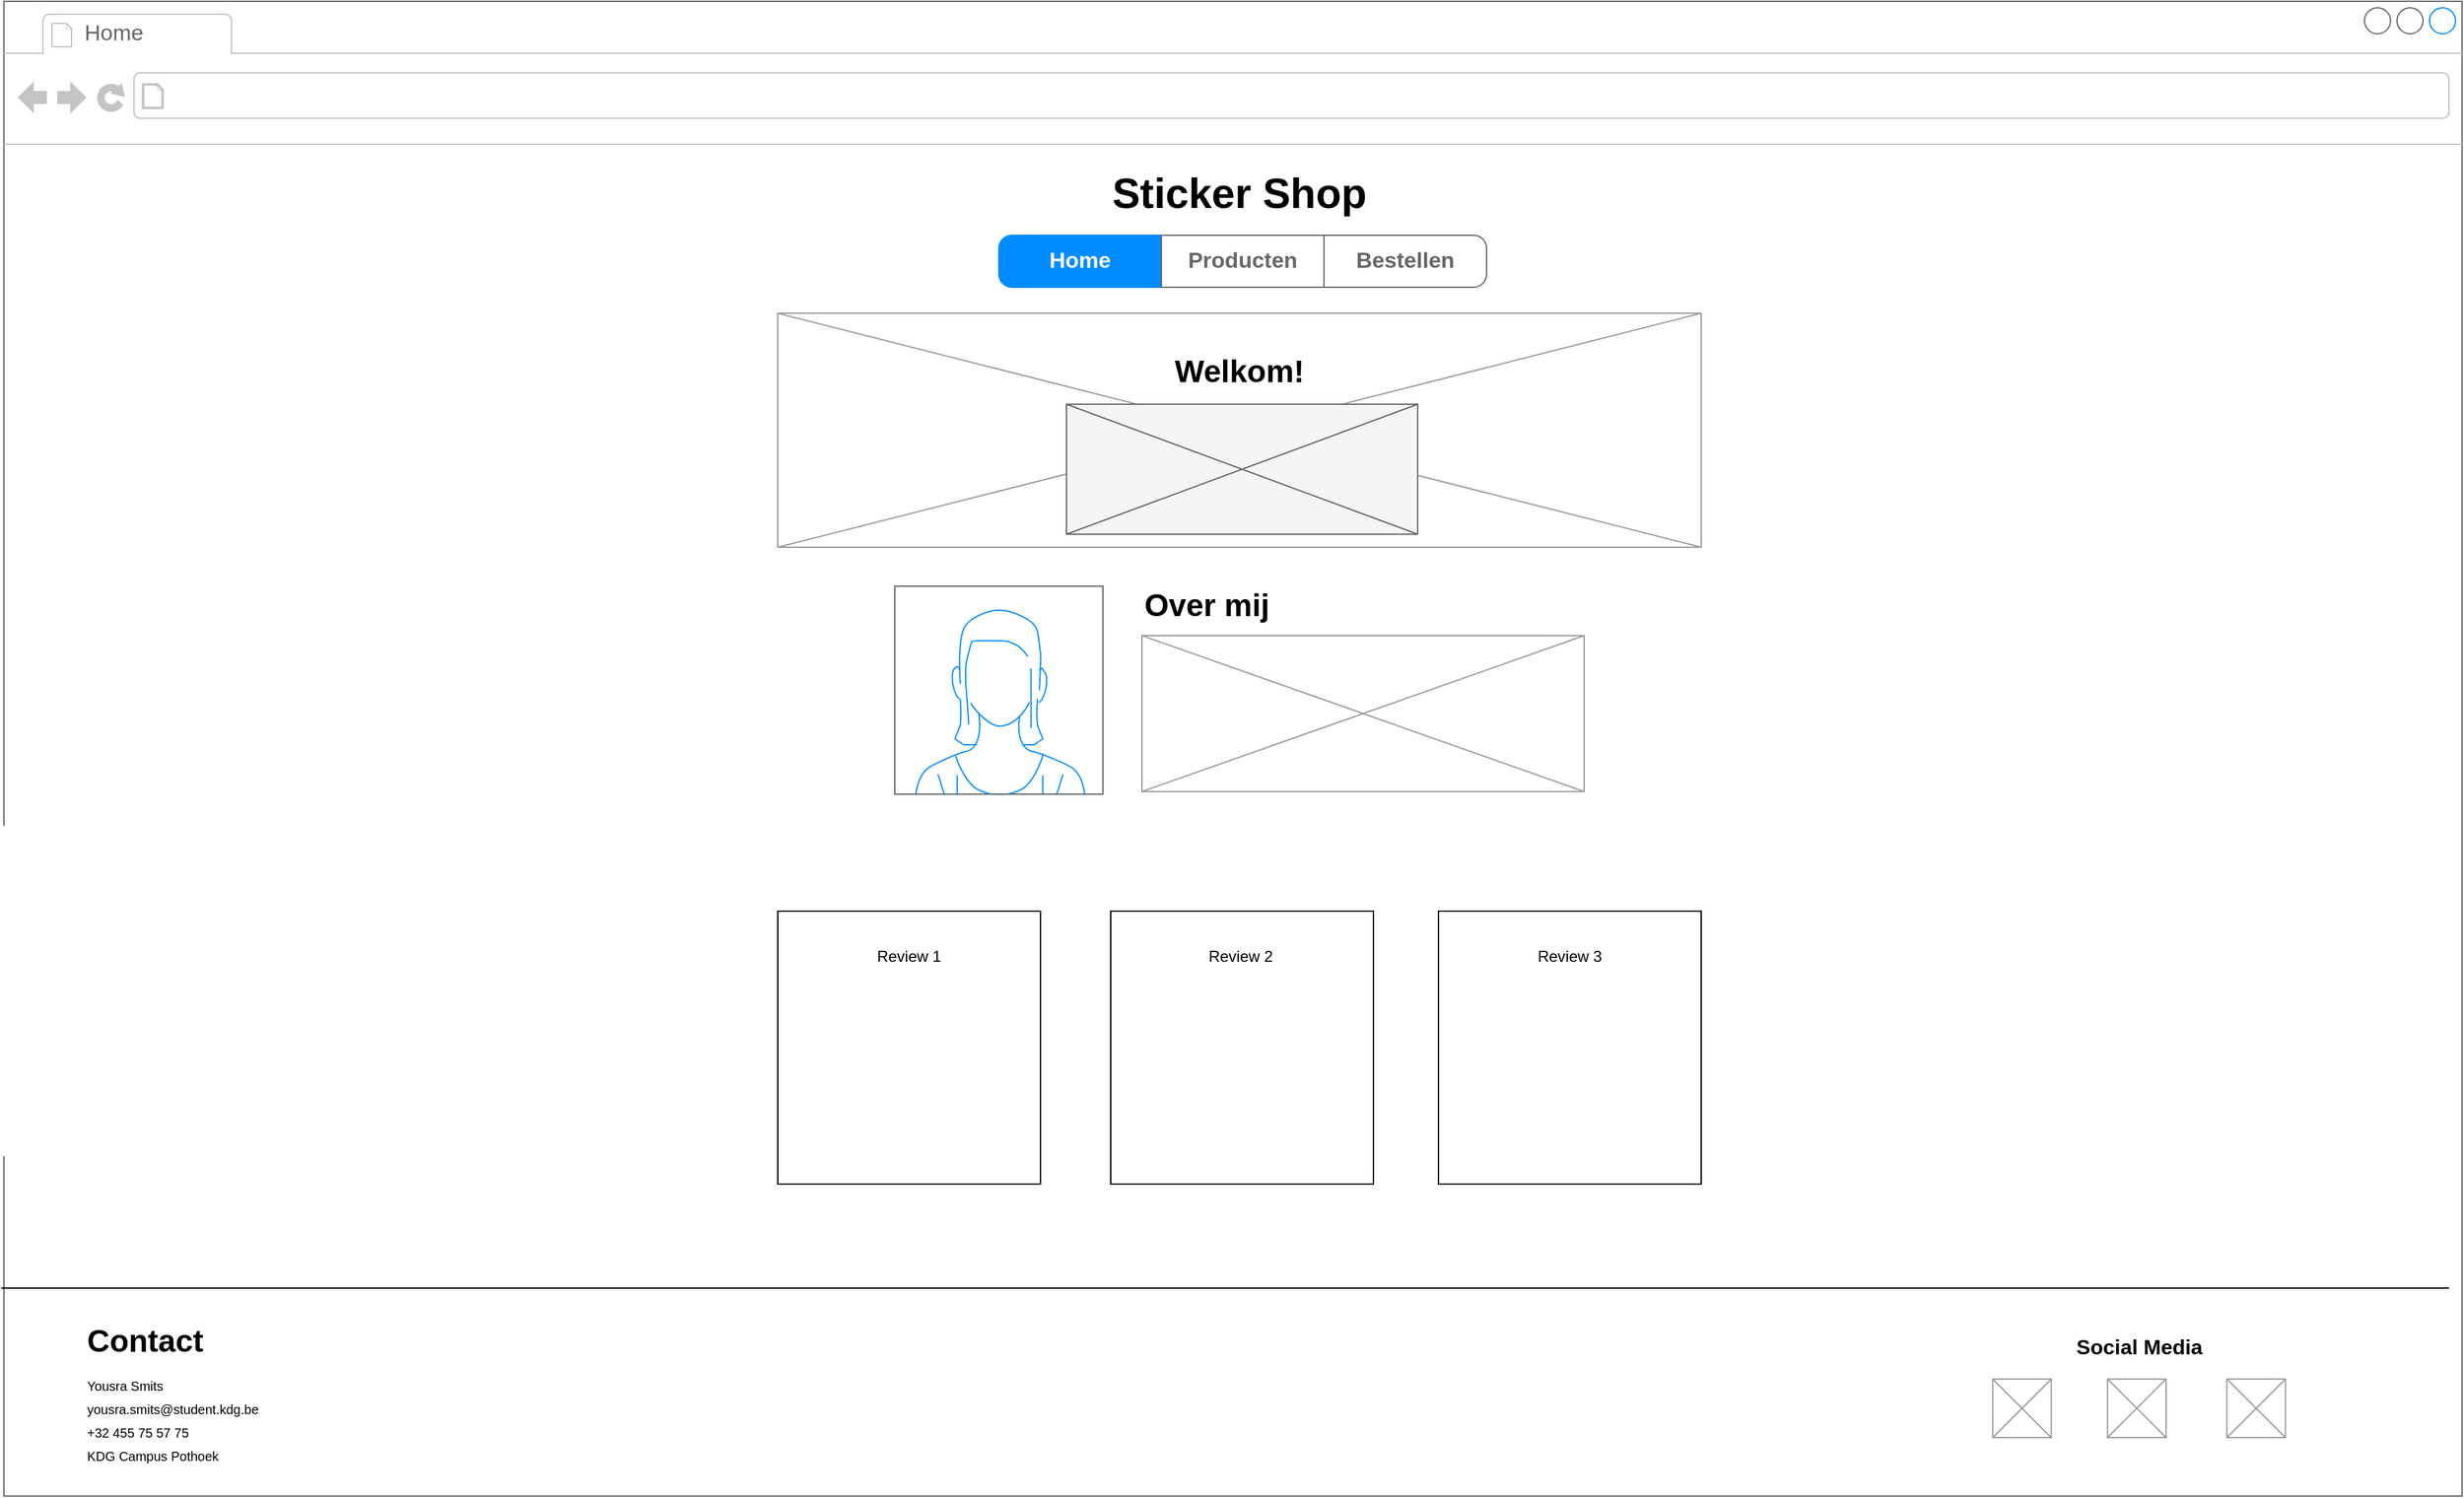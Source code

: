 <mxfile version="24.7.17" pages="3">
  <diagram id="t4QPdlPWIQY1SzIxL7xl" name="Home">
    <mxGraphModel dx="2298" dy="1435" grid="1" gridSize="10" guides="1" tooltips="1" connect="1" arrows="1" fold="1" page="1" pageScale="1" pageWidth="1920" pageHeight="1200" math="0" shadow="0">
      <root>
        <mxCell id="0" />
        <mxCell id="1" parent="0" />
        <mxCell id="IE1gAbEaAd5i0Q4YkOi5-1" value="" style="strokeWidth=1;shadow=0;dashed=0;align=left;html=1;shape=mxgraph.mockup.containers.browserWindow;rSize=0;strokeColor=#666666;strokeColor2=#008cff;strokeColor3=#c4c4c4;mainText=,;recursiveResize=0;verticalAlign=top;horizontal=0;" vertex="1" parent="1">
          <mxGeometry x="10" y="10" width="1890" height="1150" as="geometry" />
        </mxCell>
        <mxCell id="IE1gAbEaAd5i0Q4YkOi5-2" value="Home" style="strokeWidth=1;shadow=0;dashed=0;align=center;html=1;shape=mxgraph.mockup.containers.anchor;fontSize=17;fontColor=#666666;align=left;whiteSpace=wrap;" vertex="1" parent="IE1gAbEaAd5i0Q4YkOi5-1">
          <mxGeometry x="60" y="12" width="110" height="26" as="geometry" />
        </mxCell>
        <mxCell id="IE1gAbEaAd5i0Q4YkOi5-3" value="&lt;div&gt;&lt;br&gt;&lt;/div&gt;" style="strokeWidth=1;shadow=0;dashed=0;align=center;html=1;shape=mxgraph.mockup.containers.anchor;rSize=0;fontSize=17;fontColor=#666666;align=left;" vertex="1" parent="IE1gAbEaAd5i0Q4YkOi5-1">
          <mxGeometry x="130" y="60" width="250" height="26" as="geometry" />
        </mxCell>
        <mxCell id="IE1gAbEaAd5i0Q4YkOi5-4" value="" style="verticalLabelPosition=bottom;shadow=0;dashed=0;align=center;html=1;verticalAlign=top;strokeWidth=1;shape=mxgraph.mockup.graphics.simpleIcon;strokeColor=#999999;" vertex="1" parent="IE1gAbEaAd5i0Q4YkOi5-1">
          <mxGeometry x="595" y="240" width="710" height="180" as="geometry" />
        </mxCell>
        <mxCell id="IE1gAbEaAd5i0Q4YkOi5-5" value="Welkom!" style="text;html=1;align=center;verticalAlign=middle;whiteSpace=wrap;rounded=0;fontStyle=1;fontSize=24;" vertex="1" parent="IE1gAbEaAd5i0Q4YkOi5-1">
          <mxGeometry x="920" y="270" width="60" height="30" as="geometry" />
        </mxCell>
        <mxCell id="IE1gAbEaAd5i0Q4YkOi5-6" value="" style="verticalLabelPosition=bottom;shadow=0;dashed=0;align=center;html=1;verticalAlign=top;strokeWidth=1;shape=mxgraph.mockup.containers.userFemale;strokeColor=#666666;strokeColor2=#008cff;" vertex="1" parent="IE1gAbEaAd5i0Q4YkOi5-1">
          <mxGeometry x="685" y="450" width="160" height="160" as="geometry" />
        </mxCell>
        <mxCell id="IE1gAbEaAd5i0Q4YkOi5-7" value="&lt;h1 style=&quot;margin-top: 0px;&quot;&gt;Over mij&lt;/h1&gt;&lt;p&gt;&lt;br&gt;&lt;/p&gt;" style="text;html=1;whiteSpace=wrap;overflow=hidden;rounded=0;" vertex="1" parent="IE1gAbEaAd5i0Q4YkOi5-1">
          <mxGeometry x="875" y="444" width="340" height="120" as="geometry" />
        </mxCell>
        <mxCell id="IE1gAbEaAd5i0Q4YkOi5-14" value="" style="group" vertex="1" connectable="0" parent="IE1gAbEaAd5i0Q4YkOi5-1">
          <mxGeometry x="-2" y="990" width="1882" height="140" as="geometry" />
        </mxCell>
        <mxCell id="IE1gAbEaAd5i0Q4YkOi5-15" value="" style="endArrow=none;html=1;rounded=0;" edge="1" parent="IE1gAbEaAd5i0Q4YkOi5-14">
          <mxGeometry width="50" height="50" relative="1" as="geometry">
            <mxPoint as="sourcePoint" />
            <mxPoint x="1882" as="targetPoint" />
          </mxGeometry>
        </mxCell>
        <mxCell id="IE1gAbEaAd5i0Q4YkOi5-16" value="&lt;h1 style=&quot;margin-top: 0px;&quot;&gt;Contact&lt;/h1&gt;&lt;p style=&quot;font-size: 10px; line-height: 80%;&quot;&gt;&lt;font style=&quot;font-size: 10px;&quot;&gt;Yousra Smits&lt;/font&gt;&lt;/p&gt;&lt;p style=&quot;font-size: 10px; line-height: 80%;&quot;&gt;&lt;font style=&quot;font-size: 10px;&quot;&gt;yousra.smits@student.kdg.be&lt;/font&gt;&lt;/p&gt;&lt;p style=&quot;font-size: 10px; line-height: 80%;&quot;&gt;&lt;font style=&quot;font-size: 10px;&quot;&gt;+32 455 75 57 75&lt;/font&gt;&lt;/p&gt;&lt;p style=&quot;font-size: 10px; line-height: 80%;&quot;&gt;&lt;font style=&quot;font-size: 10px;&quot;&gt;KDG Campus Pothoek&lt;/font&gt;&lt;/p&gt;" style="text;html=1;whiteSpace=wrap;overflow=hidden;rounded=0;" vertex="1" parent="IE1gAbEaAd5i0Q4YkOi5-14">
          <mxGeometry x="64.159" y="20" width="427.727" height="120" as="geometry" />
        </mxCell>
        <mxCell id="IE1gAbEaAd5i0Q4YkOi5-17" value="" style="group" vertex="1" connectable="0" parent="IE1gAbEaAd5i0Q4YkOi5-14">
          <mxGeometry x="1412.0" y="70" width="463.371" height="45" as="geometry" />
        </mxCell>
        <mxCell id="IE1gAbEaAd5i0Q4YkOi5-18" value="" style="verticalLabelPosition=bottom;shadow=0;dashed=0;align=center;html=1;verticalAlign=top;strokeWidth=1;shape=mxgraph.mockup.graphics.simpleIcon;strokeColor=#999999;fillColor=#ffffff;aspect=fixed;" vertex="1" parent="IE1gAbEaAd5i0Q4YkOi5-17">
          <mxGeometry x="207.41" width="45" height="45" as="geometry" />
        </mxCell>
        <mxCell id="IE1gAbEaAd5i0Q4YkOi5-19" value="" style="verticalLabelPosition=bottom;shadow=0;dashed=0;align=center;html=1;verticalAlign=top;strokeWidth=1;shape=mxgraph.mockup.graphics.simpleIcon;strokeColor=#999999;fillColor=#ffffff;aspect=fixed;" vertex="1" parent="IE1gAbEaAd5i0Q4YkOi5-17">
          <mxGeometry x="119.19" width="45" height="45" as="geometry" />
        </mxCell>
        <mxCell id="IE1gAbEaAd5i0Q4YkOi5-20" value="" style="verticalLabelPosition=bottom;shadow=0;dashed=0;align=center;html=1;verticalAlign=top;strokeWidth=1;shape=mxgraph.mockup.graphics.simpleIcon;strokeColor=#999999;fillColor=#ffffff;aspect=fixed;" vertex="1" parent="IE1gAbEaAd5i0Q4YkOi5-17">
          <mxGeometry x="299.189" width="45" height="45" as="geometry" />
        </mxCell>
        <mxCell id="IE1gAbEaAd5i0Q4YkOi5-21" value="Social Media" style="text;html=1;align=center;verticalAlign=middle;whiteSpace=wrap;rounded=0;fontStyle=1;fontSize=16;" vertex="1" parent="IE1gAbEaAd5i0Q4YkOi5-14">
          <mxGeometry x="1453.586" y="30" width="380.202" height="30" as="geometry" />
        </mxCell>
        <mxCell id="IE1gAbEaAd5i0Q4YkOi5-22" value="" style="group" vertex="1" connectable="0" parent="IE1gAbEaAd5i0Q4YkOi5-1">
          <mxGeometry x="740" y="130" width="420" height="90" as="geometry" />
        </mxCell>
        <mxCell id="IE1gAbEaAd5i0Q4YkOi5-23" value="" style="swimlane;shape=mxgraph.bootstrap.anchor;strokeColor=#666666;fillColor=#ffffff;fontColor=#666666;fontStyle=0;childLayout=stackLayout;horizontal=0;startSize=0;horizontalStack=1;resizeParent=1;resizeParentMax=0;resizeLast=0;collapsible=0;marginBottom=0;whiteSpace=wrap;html=1;" vertex="1" parent="IE1gAbEaAd5i0Q4YkOi5-22">
          <mxGeometry x="25" y="50" width="375" height="40" as="geometry" />
        </mxCell>
        <mxCell id="IE1gAbEaAd5i0Q4YkOi5-24" value="Home" style="text;strokeColor=#008CFF;align=center;verticalAlign=middle;spacingLeft=10;spacingRight=10;overflow=hidden;points=[[0,0.5],[1,0.5]];portConstraint=eastwest;rotatable=0;whiteSpace=wrap;html=1;shape=mxgraph.mockup.leftButton;rSize=10;fillColor=#008CFF;fontColor=#ffffff;fontSize=17;fontStyle=1;" vertex="1" parent="IE1gAbEaAd5i0Q4YkOi5-23">
          <mxGeometry width="125" height="40" as="geometry" />
        </mxCell>
        <mxCell id="IE1gAbEaAd5i0Q4YkOi5-25" value="Producten" style="text;strokeColor=inherit;align=center;verticalAlign=middle;spacingLeft=10;spacingRight=10;overflow=hidden;points=[[0,0.5],[1,0.5]];portConstraint=eastwest;rotatable=0;whiteSpace=wrap;html=1;rSize=5;fillColor=inherit;fontColor=inherit;fontSize=17;fontStyle=1;" vertex="1" parent="IE1gAbEaAd5i0Q4YkOi5-23">
          <mxGeometry x="125" width="125" height="40" as="geometry" />
        </mxCell>
        <mxCell id="IE1gAbEaAd5i0Q4YkOi5-26" value="Bestellen" style="text;strokeColor=inherit;align=center;verticalAlign=middle;spacingLeft=10;spacingRight=10;overflow=hidden;points=[[0,0.5],[1,0.5]];portConstraint=eastwest;rotatable=0;whiteSpace=wrap;html=1;shape=mxgraph.mockup.rightButton;rSize=10;fillColor=inherit;fontColor=inherit;fontSize=17;fontStyle=1;" vertex="1" parent="IE1gAbEaAd5i0Q4YkOi5-23">
          <mxGeometry x="250" width="125" height="40" as="geometry" />
        </mxCell>
        <mxCell id="IE1gAbEaAd5i0Q4YkOi5-27" value="&lt;font style=&quot;font-size: 32px;&quot;&gt;Sticker Shop&lt;/font&gt;" style="text;html=1;align=center;verticalAlign=middle;whiteSpace=wrap;rounded=0;fontStyle=1;fontSize=42;" vertex="1" parent="IE1gAbEaAd5i0Q4YkOi5-22">
          <mxGeometry width="420" height="30" as="geometry" />
        </mxCell>
        <mxCell id="IE1gAbEaAd5i0Q4YkOi5-28" value="" style="verticalLabelPosition=bottom;shadow=0;dashed=0;align=center;html=1;verticalAlign=top;strokeWidth=1;shape=mxgraph.mockup.graphics.simpleIcon;strokeColor=#999999;" vertex="1" parent="IE1gAbEaAd5i0Q4YkOi5-1">
          <mxGeometry x="875" y="488" width="340" height="120" as="geometry" />
        </mxCell>
        <mxCell id="IE1gAbEaAd5i0Q4YkOi5-29" value="" style="verticalLabelPosition=bottom;shadow=0;dashed=0;align=center;html=1;verticalAlign=top;strokeWidth=1;shape=mxgraph.mockup.graphics.simpleIcon;strokeColor=#666666;fillColor=#f5f5f5;fontColor=#333333;" vertex="1" parent="IE1gAbEaAd5i0Q4YkOi5-1">
          <mxGeometry x="817" y="310" width="270" height="100" as="geometry" />
        </mxCell>
        <mxCell id="IE1gAbEaAd5i0Q4YkOi5-30" value="" style="group" vertex="1" connectable="0" parent="IE1gAbEaAd5i0Q4YkOi5-1">
          <mxGeometry x="595" y="700" width="710" height="210" as="geometry" />
        </mxCell>
        <mxCell id="IE1gAbEaAd5i0Q4YkOi5-8" value="" style="rounded=0;whiteSpace=wrap;html=1;gradientColor=none;fillColor=none;" vertex="1" parent="IE1gAbEaAd5i0Q4YkOi5-30">
          <mxGeometry width="202" height="210" as="geometry" />
        </mxCell>
        <mxCell id="IE1gAbEaAd5i0Q4YkOi5-9" value="" style="rounded=0;whiteSpace=wrap;html=1;gradientColor=none;fillColor=none;" vertex="1" parent="IE1gAbEaAd5i0Q4YkOi5-30">
          <mxGeometry x="508" width="202" height="210" as="geometry" />
        </mxCell>
        <mxCell id="IE1gAbEaAd5i0Q4YkOi5-11" value="Review 1" style="text;html=1;align=center;verticalAlign=middle;whiteSpace=wrap;rounded=0;" vertex="1" parent="IE1gAbEaAd5i0Q4YkOi5-30">
          <mxGeometry x="71" y="20" width="60" height="30" as="geometry" />
        </mxCell>
        <mxCell id="IE1gAbEaAd5i0Q4YkOi5-12" value="Review 2" style="text;html=1;align=center;verticalAlign=middle;whiteSpace=wrap;rounded=0;" vertex="1" parent="IE1gAbEaAd5i0Q4YkOi5-30">
          <mxGeometry x="326" y="20" width="60" height="30" as="geometry" />
        </mxCell>
        <mxCell id="IE1gAbEaAd5i0Q4YkOi5-13" value="Review 3" style="text;html=1;align=center;verticalAlign=middle;whiteSpace=wrap;rounded=0;" vertex="1" parent="IE1gAbEaAd5i0Q4YkOi5-30">
          <mxGeometry x="579" y="20" width="60" height="30" as="geometry" />
        </mxCell>
        <mxCell id="IE1gAbEaAd5i0Q4YkOi5-10" value="" style="rounded=0;whiteSpace=wrap;html=1;gradientColor=none;fillColor=none;" vertex="1" parent="IE1gAbEaAd5i0Q4YkOi5-1">
          <mxGeometry x="851" y="700" width="202" height="210" as="geometry" />
        </mxCell>
      </root>
    </mxGraphModel>
  </diagram>
  <diagram name="Products" id="4C0bMVOIn3pckUdYbpST">
    <mxGraphModel dx="1970" dy="1230" grid="1" gridSize="10" guides="1" tooltips="1" connect="1" arrows="1" fold="1" page="1" pageScale="1" pageWidth="1920" pageHeight="1200" math="0" shadow="0">
      <root>
        <mxCell id="ewdrcuyFl1P46YgjhRkT-0" />
        <mxCell id="ewdrcuyFl1P46YgjhRkT-1" parent="ewdrcuyFl1P46YgjhRkT-0" />
        <mxCell id="ewdrcuyFl1P46YgjhRkT-2" value="" style="strokeWidth=1;shadow=0;dashed=0;align=left;html=1;shape=mxgraph.mockup.containers.browserWindow;rSize=0;strokeColor=#666666;strokeColor2=#008cff;strokeColor3=#c4c4c4;mainText=,;recursiveResize=0;verticalAlign=top;horizontal=0;" vertex="1" parent="ewdrcuyFl1P46YgjhRkT-1">
          <mxGeometry x="10" y="10" width="1890" height="1190" as="geometry" />
        </mxCell>
        <mxCell id="ewdrcuyFl1P46YgjhRkT-3" value="Home" style="strokeWidth=1;shadow=0;dashed=0;align=center;html=1;shape=mxgraph.mockup.containers.anchor;fontSize=17;fontColor=#666666;align=left;whiteSpace=wrap;" vertex="1" parent="ewdrcuyFl1P46YgjhRkT-2">
          <mxGeometry x="60" y="12" width="110" height="26" as="geometry" />
        </mxCell>
        <mxCell id="ewdrcuyFl1P46YgjhRkT-4" value="&lt;div&gt;&lt;br&gt;&lt;/div&gt;" style="strokeWidth=1;shadow=0;dashed=0;align=center;html=1;shape=mxgraph.mockup.containers.anchor;rSize=0;fontSize=17;fontColor=#666666;align=left;" vertex="1" parent="ewdrcuyFl1P46YgjhRkT-2">
          <mxGeometry x="130" y="60" width="250" height="26" as="geometry" />
        </mxCell>
        <mxCell id="ewdrcuyFl1P46YgjhRkT-9" value="" style="group" vertex="1" connectable="0" parent="ewdrcuyFl1P46YgjhRkT-2">
          <mxGeometry x="10" y="1040" width="1882" height="140" as="geometry" />
        </mxCell>
        <mxCell id="ewdrcuyFl1P46YgjhRkT-10" value="" style="endArrow=none;html=1;rounded=0;" edge="1" parent="ewdrcuyFl1P46YgjhRkT-9">
          <mxGeometry width="50" height="50" relative="1" as="geometry">
            <mxPoint as="sourcePoint" />
            <mxPoint x="1882" as="targetPoint" />
          </mxGeometry>
        </mxCell>
        <mxCell id="ewdrcuyFl1P46YgjhRkT-11" value="&lt;h1 style=&quot;margin-top: 0px;&quot;&gt;Contact&lt;/h1&gt;&lt;p style=&quot;font-size: 10px; line-height: 80%;&quot;&gt;&lt;font style=&quot;font-size: 10px;&quot;&gt;Yousra Smits&lt;/font&gt;&lt;/p&gt;&lt;p style=&quot;font-size: 10px; line-height: 80%;&quot;&gt;&lt;font style=&quot;font-size: 10px;&quot;&gt;yousra.smits@student.kdg.be&lt;/font&gt;&lt;/p&gt;&lt;p style=&quot;font-size: 10px; line-height: 80%;&quot;&gt;&lt;font style=&quot;font-size: 10px;&quot;&gt;+32 455 75 57 75&lt;/font&gt;&lt;/p&gt;&lt;p style=&quot;font-size: 10px; line-height: 80%;&quot;&gt;&lt;font style=&quot;font-size: 10px;&quot;&gt;KDG Campus Pothoek&lt;/font&gt;&lt;/p&gt;" style="text;html=1;whiteSpace=wrap;overflow=hidden;rounded=0;" vertex="1" parent="ewdrcuyFl1P46YgjhRkT-9">
          <mxGeometry x="64.159" y="20" width="427.727" height="120" as="geometry" />
        </mxCell>
        <mxCell id="ewdrcuyFl1P46YgjhRkT-12" value="" style="group" vertex="1" connectable="0" parent="ewdrcuyFl1P46YgjhRkT-9">
          <mxGeometry x="1412.0" y="70" width="463.371" height="45" as="geometry" />
        </mxCell>
        <mxCell id="ewdrcuyFl1P46YgjhRkT-13" value="" style="verticalLabelPosition=bottom;shadow=0;dashed=0;align=center;html=1;verticalAlign=top;strokeWidth=1;shape=mxgraph.mockup.graphics.simpleIcon;strokeColor=#999999;fillColor=#ffffff;aspect=fixed;" vertex="1" parent="ewdrcuyFl1P46YgjhRkT-12">
          <mxGeometry x="207.41" width="45" height="45" as="geometry" />
        </mxCell>
        <mxCell id="ewdrcuyFl1P46YgjhRkT-14" value="" style="verticalLabelPosition=bottom;shadow=0;dashed=0;align=center;html=1;verticalAlign=top;strokeWidth=1;shape=mxgraph.mockup.graphics.simpleIcon;strokeColor=#999999;fillColor=#ffffff;aspect=fixed;" vertex="1" parent="ewdrcuyFl1P46YgjhRkT-12">
          <mxGeometry x="119.19" width="45" height="45" as="geometry" />
        </mxCell>
        <mxCell id="ewdrcuyFl1P46YgjhRkT-15" value="" style="verticalLabelPosition=bottom;shadow=0;dashed=0;align=center;html=1;verticalAlign=top;strokeWidth=1;shape=mxgraph.mockup.graphics.simpleIcon;strokeColor=#999999;fillColor=#ffffff;aspect=fixed;" vertex="1" parent="ewdrcuyFl1P46YgjhRkT-12">
          <mxGeometry x="299.189" width="45" height="45" as="geometry" />
        </mxCell>
        <mxCell id="ewdrcuyFl1P46YgjhRkT-16" value="Social Media" style="text;html=1;align=center;verticalAlign=middle;whiteSpace=wrap;rounded=0;fontStyle=1;fontSize=16;" vertex="1" parent="ewdrcuyFl1P46YgjhRkT-9">
          <mxGeometry x="1453.586" y="30" width="380.202" height="30" as="geometry" />
        </mxCell>
        <mxCell id="f4hXNSrQqUTyJlsvq2Ot-26" value="" style="group" vertex="1" connectable="0" parent="ewdrcuyFl1P46YgjhRkT-2">
          <mxGeometry x="732" y="130" width="420" height="90" as="geometry" />
        </mxCell>
        <mxCell id="f4hXNSrQqUTyJlsvq2Ot-27" value="" style="swimlane;shape=mxgraph.bootstrap.anchor;strokeColor=#666666;fillColor=#ffffff;fontColor=#666666;fontStyle=0;childLayout=stackLayout;horizontal=0;startSize=0;horizontalStack=1;resizeParent=1;resizeParentMax=0;resizeLast=0;collapsible=0;marginBottom=0;whiteSpace=wrap;html=1;" vertex="1" parent="f4hXNSrQqUTyJlsvq2Ot-26">
          <mxGeometry x="25" y="50" width="375" height="40" as="geometry" />
        </mxCell>
        <mxCell id="f4hXNSrQqUTyJlsvq2Ot-28" value="Home" style="text;strokeColor=#959595;align=center;verticalAlign=middle;spacingLeft=10;spacingRight=10;overflow=hidden;points=[[0,0.5],[1,0.5]];portConstraint=eastwest;rotatable=0;whiteSpace=wrap;html=1;shape=mxgraph.mockup.leftButton;rSize=10;fillColor=none;fontColor=inherit;fontSize=17;fontStyle=1;fontFamily=Helvetica;" vertex="1" parent="f4hXNSrQqUTyJlsvq2Ot-27">
          <mxGeometry width="125" height="40" as="geometry" />
        </mxCell>
        <mxCell id="f4hXNSrQqUTyJlsvq2Ot-29" value="Producten" style="text;strokeColor=#6c8ebf;align=center;verticalAlign=middle;spacingLeft=10;spacingRight=10;overflow=hidden;points=[[0,0.5],[1,0.5]];portConstraint=eastwest;rotatable=0;whiteSpace=wrap;html=1;rSize=5;fillColor=#219afd;fontSize=17;fontStyle=1;fontFamily=Helvetica;fontColor=#ffffff;" vertex="1" parent="f4hXNSrQqUTyJlsvq2Ot-27">
          <mxGeometry x="125" width="125" height="40" as="geometry" />
        </mxCell>
        <mxCell id="f4hXNSrQqUTyJlsvq2Ot-30" value="Bestellen" style="text;strokeColor=inherit;align=center;verticalAlign=middle;spacingLeft=10;spacingRight=10;overflow=hidden;points=[[0,0.5],[1,0.5]];portConstraint=eastwest;rotatable=0;whiteSpace=wrap;html=1;shape=mxgraph.mockup.rightButton;rSize=10;fillColor=inherit;fontColor=inherit;fontSize=17;fontStyle=1;" vertex="1" parent="f4hXNSrQqUTyJlsvq2Ot-27">
          <mxGeometry x="250" width="125" height="40" as="geometry" />
        </mxCell>
        <mxCell id="f4hXNSrQqUTyJlsvq2Ot-31" value="&lt;font style=&quot;font-size: 32px;&quot;&gt;Sticker Shop&lt;/font&gt;" style="text;html=1;align=center;verticalAlign=middle;whiteSpace=wrap;rounded=0;fontStyle=1;fontSize=42;" vertex="1" parent="f4hXNSrQqUTyJlsvq2Ot-26">
          <mxGeometry width="420" height="30" as="geometry" />
        </mxCell>
        <mxCell id="f4hXNSrQqUTyJlsvq2Ot-32" value="" style="group" vertex="1" connectable="0" parent="ewdrcuyFl1P46YgjhRkT-2">
          <mxGeometry x="622" y="310" width="657" height="660" as="geometry" />
        </mxCell>
        <mxCell id="f4hXNSrQqUTyJlsvq2Ot-33" value="" style="verticalLabelPosition=bottom;shadow=0;dashed=0;align=center;html=1;verticalAlign=top;strokeWidth=1;shape=mxgraph.mockup.graphics.simpleIcon;strokeColor=#999999;fillColor=#ffffff;aspect=fixed;" vertex="1" parent="f4hXNSrQqUTyJlsvq2Ot-32">
          <mxGeometry x="337" y="180" width="150" height="150" as="geometry" />
        </mxCell>
        <mxCell id="f4hXNSrQqUTyJlsvq2Ot-34" value="" style="verticalLabelPosition=bottom;shadow=0;dashed=0;align=center;html=1;verticalAlign=top;strokeWidth=1;shape=mxgraph.mockup.graphics.simpleIcon;strokeColor=#999999;fillColor=#ffffff;aspect=fixed;" vertex="1" parent="f4hXNSrQqUTyJlsvq2Ot-32">
          <mxGeometry x="507" y="180" width="150" height="150" as="geometry" />
        </mxCell>
        <mxCell id="f4hXNSrQqUTyJlsvq2Ot-35" value="" style="verticalLabelPosition=bottom;shadow=0;dashed=0;align=center;html=1;verticalAlign=top;strokeWidth=1;shape=mxgraph.mockup.graphics.simpleIcon;strokeColor=#999999;fillColor=#ffffff;aspect=fixed;" vertex="1" parent="f4hXNSrQqUTyJlsvq2Ot-32">
          <mxGeometry y="180" width="150" height="150" as="geometry" />
        </mxCell>
        <mxCell id="f4hXNSrQqUTyJlsvq2Ot-36" value="" style="verticalLabelPosition=bottom;shadow=0;dashed=0;align=center;html=1;verticalAlign=top;strokeWidth=1;shape=mxgraph.mockup.graphics.simpleIcon;strokeColor=#999999;fillColor=#ffffff;aspect=fixed;" vertex="1" parent="f4hXNSrQqUTyJlsvq2Ot-32">
          <mxGeometry x="170" y="180" width="150" height="150" as="geometry" />
        </mxCell>
        <mxCell id="f4hXNSrQqUTyJlsvq2Ot-37" value="" style="verticalLabelPosition=bottom;shadow=0;dashed=0;align=center;html=1;verticalAlign=top;strokeWidth=1;shape=mxgraph.mockup.graphics.simpleIcon;strokeColor=#999999;fillColor=#ffffff;aspect=fixed;" vertex="1" parent="f4hXNSrQqUTyJlsvq2Ot-32">
          <mxGeometry y="520" width="150" height="150" as="geometry" />
        </mxCell>
        <mxCell id="f4hXNSrQqUTyJlsvq2Ot-38" value="" style="verticalLabelPosition=bottom;shadow=0;dashed=0;align=center;html=1;verticalAlign=top;strokeWidth=1;shape=mxgraph.mockup.graphics.simpleIcon;strokeColor=#999999;fillColor=#ffffff;aspect=fixed;" vertex="1" parent="f4hXNSrQqUTyJlsvq2Ot-32">
          <mxGeometry y="350" width="150" height="150" as="geometry" />
        </mxCell>
        <mxCell id="f4hXNSrQqUTyJlsvq2Ot-39" value="" style="verticalLabelPosition=bottom;shadow=0;dashed=0;align=center;html=1;verticalAlign=top;strokeWidth=1;shape=mxgraph.mockup.graphics.simpleIcon;strokeColor=#999999;fillColor=#ffffff;aspect=fixed;" vertex="1" parent="f4hXNSrQqUTyJlsvq2Ot-32">
          <mxGeometry x="170" y="350" width="150" height="150" as="geometry" />
        </mxCell>
        <mxCell id="f4hXNSrQqUTyJlsvq2Ot-40" value="" style="verticalLabelPosition=bottom;shadow=0;dashed=0;align=center;html=1;verticalAlign=top;strokeWidth=1;shape=mxgraph.mockup.graphics.simpleIcon;strokeColor=#999999;fillColor=#ffffff;aspect=fixed;" vertex="1" parent="f4hXNSrQqUTyJlsvq2Ot-32">
          <mxGeometry x="170" y="520" width="150" height="150" as="geometry" />
        </mxCell>
        <mxCell id="f4hXNSrQqUTyJlsvq2Ot-41" value="" style="verticalLabelPosition=bottom;shadow=0;dashed=0;align=center;html=1;verticalAlign=top;strokeWidth=1;shape=mxgraph.mockup.graphics.simpleIcon;strokeColor=#999999;fillColor=#ffffff;aspect=fixed;" vertex="1" parent="f4hXNSrQqUTyJlsvq2Ot-32">
          <mxGeometry x="337" y="520" width="150" height="150" as="geometry" />
        </mxCell>
        <mxCell id="f4hXNSrQqUTyJlsvq2Ot-42" value="" style="verticalLabelPosition=bottom;shadow=0;dashed=0;align=center;html=1;verticalAlign=top;strokeWidth=1;shape=mxgraph.mockup.graphics.simpleIcon;strokeColor=#999999;fillColor=#ffffff;aspect=fixed;" vertex="1" parent="f4hXNSrQqUTyJlsvq2Ot-32">
          <mxGeometry x="507" y="520" width="150" height="150" as="geometry" />
        </mxCell>
        <mxCell id="f4hXNSrQqUTyJlsvq2Ot-43" value="" style="verticalLabelPosition=bottom;shadow=0;dashed=0;align=center;html=1;verticalAlign=top;strokeWidth=1;shape=mxgraph.mockup.graphics.simpleIcon;strokeColor=#999999;fillColor=#ffffff;aspect=fixed;" vertex="1" parent="f4hXNSrQqUTyJlsvq2Ot-32">
          <mxGeometry x="337" y="350" width="150" height="150" as="geometry" />
        </mxCell>
        <mxCell id="f4hXNSrQqUTyJlsvq2Ot-44" value="" style="verticalLabelPosition=bottom;shadow=0;dashed=0;align=center;html=1;verticalAlign=top;strokeWidth=1;shape=mxgraph.mockup.graphics.simpleIcon;strokeColor=#999999;fillColor=#ffffff;aspect=fixed;" vertex="1" parent="f4hXNSrQqUTyJlsvq2Ot-32">
          <mxGeometry x="507" y="350" width="150" height="150" as="geometry" />
        </mxCell>
        <mxCell id="f4hXNSrQqUTyJlsvq2Ot-45" value="" style="verticalLabelPosition=bottom;shadow=0;dashed=0;align=center;html=1;verticalAlign=top;strokeWidth=1;shape=mxgraph.mockup.graphics.simpleIcon;strokeColor=#999999;fillColor=#ffffff;aspect=fixed;" vertex="1" parent="f4hXNSrQqUTyJlsvq2Ot-32">
          <mxGeometry x="45" width="160" height="160" as="geometry" />
        </mxCell>
        <mxCell id="f4hXNSrQqUTyJlsvq2Ot-46" value="" style="verticalLabelPosition=bottom;shadow=0;dashed=0;align=center;html=1;verticalAlign=top;strokeWidth=1;shape=mxgraph.mockup.graphics.simpleIcon;strokeColor=#999999;fillColor=#ffffff;aspect=fixed;" vertex="1" parent="f4hXNSrQqUTyJlsvq2Ot-32">
          <mxGeometry x="458" width="160" height="160" as="geometry" />
        </mxCell>
        <mxCell id="D7P5yiD7ZBRb3MM7FMAA-0" value="" style="verticalLabelPosition=bottom;shadow=0;dashed=0;align=center;html=1;verticalAlign=top;strokeWidth=1;shape=mxgraph.mockup.graphics.simpleIcon;strokeColor=#999999;fillColor=#ffffff;aspect=fixed;" vertex="1" parent="f4hXNSrQqUTyJlsvq2Ot-32">
          <mxGeometry x="249" width="160" height="160" as="geometry" />
        </mxCell>
        <mxCell id="f4hXNSrQqUTyJlsvq2Ot-47" value="" style="group" vertex="1" connectable="0" parent="ewdrcuyFl1P46YgjhRkT-2">
          <mxGeometry x="627" y="240" width="652" height="40" as="geometry" />
        </mxCell>
        <mxCell id="f4hXNSrQqUTyJlsvq2Ot-48" value="" style="rounded=1;whiteSpace=wrap;html=1;arcSize=50;strokeColor=#4D4D4D;" vertex="1" parent="f4hXNSrQqUTyJlsvq2Ot-47">
          <mxGeometry width="460" height="40" as="geometry" />
        </mxCell>
        <mxCell id="f4hXNSrQqUTyJlsvq2Ot-49" value="" style="rounded=1;whiteSpace=wrap;html=1;arcSize=50;strokeColor=#314354;fillColor=#647687;fontColor=#ffffff;" vertex="1" parent="f4hXNSrQqUTyJlsvq2Ot-47">
          <mxGeometry x="502" width="150" height="40" as="geometry" />
        </mxCell>
        <mxCell id="f4hXNSrQqUTyJlsvq2Ot-50" value="Filter" style="text;html=1;align=center;verticalAlign=middle;whiteSpace=wrap;rounded=0;fontSize=16;" vertex="1" parent="f4hXNSrQqUTyJlsvq2Ot-47">
          <mxGeometry x="547" y="5" width="60" height="30" as="geometry" />
        </mxCell>
        <mxCell id="f4hXNSrQqUTyJlsvq2Ot-51" value="Search" style="text;html=1;align=center;verticalAlign=middle;whiteSpace=wrap;rounded=0;fontSize=16;" vertex="1" parent="f4hXNSrQqUTyJlsvq2Ot-47">
          <mxGeometry x="20" y="5" width="60" height="30" as="geometry" />
        </mxCell>
      </root>
    </mxGraphModel>
  </diagram>
  <diagram name="Product Detail" id="rA80scYzBqVblElMgJPD">
    <mxGraphModel dx="1970" dy="1230" grid="1" gridSize="10" guides="1" tooltips="1" connect="1" arrows="1" fold="1" page="1" pageScale="1" pageWidth="1920" pageHeight="1200" math="0" shadow="0">
      <root>
        <mxCell id="BmtxZf2qhV25_HyzmPZl-0" />
        <mxCell id="BmtxZf2qhV25_HyzmPZl-1" parent="BmtxZf2qhV25_HyzmPZl-0" />
        <mxCell id="BmtxZf2qhV25_HyzmPZl-2" value="" style="strokeWidth=1;shadow=0;dashed=0;align=left;html=1;shape=mxgraph.mockup.containers.browserWindow;rSize=0;strokeColor=#666666;strokeColor2=#008cff;strokeColor3=#c4c4c4;mainText=,;recursiveResize=0;verticalAlign=top;horizontal=0;" vertex="1" parent="BmtxZf2qhV25_HyzmPZl-1">
          <mxGeometry x="10" y="10" width="1890" height="1190" as="geometry" />
        </mxCell>
        <mxCell id="BmtxZf2qhV25_HyzmPZl-3" value="Home" style="strokeWidth=1;shadow=0;dashed=0;align=center;html=1;shape=mxgraph.mockup.containers.anchor;fontSize=17;fontColor=#666666;align=left;whiteSpace=wrap;" vertex="1" parent="BmtxZf2qhV25_HyzmPZl-2">
          <mxGeometry x="60" y="12" width="110" height="26" as="geometry" />
        </mxCell>
        <mxCell id="BmtxZf2qhV25_HyzmPZl-4" value="&lt;div&gt;&lt;br&gt;&lt;/div&gt;" style="strokeWidth=1;shadow=0;dashed=0;align=center;html=1;shape=mxgraph.mockup.containers.anchor;rSize=0;fontSize=17;fontColor=#666666;align=left;" vertex="1" parent="BmtxZf2qhV25_HyzmPZl-2">
          <mxGeometry x="130" y="60" width="250" height="26" as="geometry" />
        </mxCell>
        <mxCell id="BmtxZf2qhV25_HyzmPZl-5" value="" style="group" vertex="1" connectable="0" parent="BmtxZf2qhV25_HyzmPZl-2">
          <mxGeometry x="10" y="1040" width="1882" height="140" as="geometry" />
        </mxCell>
        <mxCell id="BmtxZf2qhV25_HyzmPZl-6" value="" style="endArrow=none;html=1;rounded=0;" edge="1" parent="BmtxZf2qhV25_HyzmPZl-5">
          <mxGeometry width="50" height="50" relative="1" as="geometry">
            <mxPoint as="sourcePoint" />
            <mxPoint x="1882" as="targetPoint" />
          </mxGeometry>
        </mxCell>
        <mxCell id="BmtxZf2qhV25_HyzmPZl-7" value="&lt;h1 style=&quot;margin-top: 0px;&quot;&gt;Contact&lt;/h1&gt;&lt;p style=&quot;font-size: 10px; line-height: 80%;&quot;&gt;&lt;font style=&quot;font-size: 10px;&quot;&gt;Yousra Smits&lt;/font&gt;&lt;/p&gt;&lt;p style=&quot;font-size: 10px; line-height: 80%;&quot;&gt;&lt;font style=&quot;font-size: 10px;&quot;&gt;yousra.smits@student.kdg.be&lt;/font&gt;&lt;/p&gt;&lt;p style=&quot;font-size: 10px; line-height: 80%;&quot;&gt;&lt;font style=&quot;font-size: 10px;&quot;&gt;+32 455 75 57 75&lt;/font&gt;&lt;/p&gt;&lt;p style=&quot;font-size: 10px; line-height: 80%;&quot;&gt;&lt;font style=&quot;font-size: 10px;&quot;&gt;KDG Campus Pothoek&lt;/font&gt;&lt;/p&gt;" style="text;html=1;whiteSpace=wrap;overflow=hidden;rounded=0;" vertex="1" parent="BmtxZf2qhV25_HyzmPZl-5">
          <mxGeometry x="64.159" y="20" width="427.727" height="120" as="geometry" />
        </mxCell>
        <mxCell id="BmtxZf2qhV25_HyzmPZl-8" value="" style="group" vertex="1" connectable="0" parent="BmtxZf2qhV25_HyzmPZl-5">
          <mxGeometry x="1412.0" y="70" width="463.371" height="45" as="geometry" />
        </mxCell>
        <mxCell id="BmtxZf2qhV25_HyzmPZl-9" value="" style="verticalLabelPosition=bottom;shadow=0;dashed=0;align=center;html=1;verticalAlign=top;strokeWidth=1;shape=mxgraph.mockup.graphics.simpleIcon;strokeColor=#999999;fillColor=#ffffff;aspect=fixed;" vertex="1" parent="BmtxZf2qhV25_HyzmPZl-8">
          <mxGeometry x="207.41" width="45" height="45" as="geometry" />
        </mxCell>
        <mxCell id="BmtxZf2qhV25_HyzmPZl-10" value="" style="verticalLabelPosition=bottom;shadow=0;dashed=0;align=center;html=1;verticalAlign=top;strokeWidth=1;shape=mxgraph.mockup.graphics.simpleIcon;strokeColor=#999999;fillColor=#ffffff;aspect=fixed;" vertex="1" parent="BmtxZf2qhV25_HyzmPZl-8">
          <mxGeometry x="119.19" width="45" height="45" as="geometry" />
        </mxCell>
        <mxCell id="BmtxZf2qhV25_HyzmPZl-11" value="" style="verticalLabelPosition=bottom;shadow=0;dashed=0;align=center;html=1;verticalAlign=top;strokeWidth=1;shape=mxgraph.mockup.graphics.simpleIcon;strokeColor=#999999;fillColor=#ffffff;aspect=fixed;" vertex="1" parent="BmtxZf2qhV25_HyzmPZl-8">
          <mxGeometry x="299.189" width="45" height="45" as="geometry" />
        </mxCell>
        <mxCell id="BmtxZf2qhV25_HyzmPZl-12" value="Social Media" style="text;html=1;align=center;verticalAlign=middle;whiteSpace=wrap;rounded=0;fontStyle=1;fontSize=16;" vertex="1" parent="BmtxZf2qhV25_HyzmPZl-5">
          <mxGeometry x="1453.586" y="30" width="380.202" height="30" as="geometry" />
        </mxCell>
        <mxCell id="SYsOpf5WhvfF6LyMnZGK-0" value="" style="verticalLabelPosition=bottom;shadow=0;dashed=0;align=center;html=1;verticalAlign=top;strokeWidth=1;shape=mxgraph.mockup.graphics.simpleIcon;strokeColor=#999999;" vertex="1" parent="BmtxZf2qhV25_HyzmPZl-2">
          <mxGeometry x="510" y="305" width="360" height="360" as="geometry" />
        </mxCell>
        <mxCell id="SYsOpf5WhvfF6LyMnZGK-7" value="Product naam" style="text;html=1;align=left;verticalAlign=middle;whiteSpace=wrap;rounded=0;fontStyle=1;fontSize=24;" vertex="1" parent="BmtxZf2qhV25_HyzmPZl-2">
          <mxGeometry x="990" y="350" width="190" height="30" as="geometry" />
        </mxCell>
        <mxCell id="SYsOpf5WhvfF6LyMnZGK-8" value="" style="verticalLabelPosition=bottom;shadow=0;dashed=0;align=center;html=1;verticalAlign=top;strokeWidth=1;shape=mxgraph.mockup.graphics.simpleIcon;strokeColor=#999999;" vertex="1" parent="BmtxZf2qhV25_HyzmPZl-2">
          <mxGeometry x="990" y="400" width="560" height="225" as="geometry" />
        </mxCell>
        <mxCell id="SYsOpf5WhvfF6LyMnZGK-9" value="Producten / Product1" style="text;html=1;align=center;verticalAlign=middle;whiteSpace=wrap;rounded=0;" vertex="1" parent="BmtxZf2qhV25_HyzmPZl-2">
          <mxGeometry x="770" y="240" width="360" height="30" as="geometry" />
        </mxCell>
        <mxCell id="SYsOpf5WhvfF6LyMnZGK-12" value="Bestel hier" style="rounded=1;html=1;shadow=0;dashed=0;whiteSpace=wrap;fontSize=16;fillColor=#0050ef;align=center;strokeColor=#001DBC;arcSize=50;fontColor=#ffffff;" vertex="1" parent="BmtxZf2qhV25_HyzmPZl-2">
          <mxGeometry x="845" y="720" width="200" height="50" as="geometry" />
        </mxCell>
        <mxCell id="YLERKQd4nZHMN_OCsoCs-0" value="" style="group" vertex="1" connectable="0" parent="BmtxZf2qhV25_HyzmPZl-1">
          <mxGeometry x="742" y="140" width="420" height="90" as="geometry" />
        </mxCell>
        <mxCell id="YLERKQd4nZHMN_OCsoCs-1" value="" style="swimlane;shape=mxgraph.bootstrap.anchor;strokeColor=#666666;fillColor=#ffffff;fontColor=#666666;fontStyle=0;childLayout=stackLayout;horizontal=0;startSize=0;horizontalStack=1;resizeParent=1;resizeParentMax=0;resizeLast=0;collapsible=0;marginBottom=0;whiteSpace=wrap;html=1;" vertex="1" parent="YLERKQd4nZHMN_OCsoCs-0">
          <mxGeometry x="25" y="50" width="375" height="40" as="geometry" />
        </mxCell>
        <mxCell id="YLERKQd4nZHMN_OCsoCs-2" value="Home" style="text;strokeColor=#959595;align=center;verticalAlign=middle;spacingLeft=10;spacingRight=10;overflow=hidden;points=[[0,0.5],[1,0.5]];portConstraint=eastwest;rotatable=0;whiteSpace=wrap;html=1;shape=mxgraph.mockup.leftButton;rSize=10;fillColor=none;fontColor=inherit;fontSize=17;fontStyle=1;fontFamily=Helvetica;" vertex="1" parent="YLERKQd4nZHMN_OCsoCs-1">
          <mxGeometry width="125" height="40" as="geometry" />
        </mxCell>
        <mxCell id="YLERKQd4nZHMN_OCsoCs-3" value="Producten" style="text;strokeColor=#6c8ebf;align=center;verticalAlign=middle;spacingLeft=10;spacingRight=10;overflow=hidden;points=[[0,0.5],[1,0.5]];portConstraint=eastwest;rotatable=0;whiteSpace=wrap;html=1;rSize=5;fillColor=#219afd;fontSize=17;fontStyle=1;fontFamily=Helvetica;fontColor=#ffffff;" vertex="1" parent="YLERKQd4nZHMN_OCsoCs-1">
          <mxGeometry x="125" width="125" height="40" as="geometry" />
        </mxCell>
        <mxCell id="YLERKQd4nZHMN_OCsoCs-4" value="Bestellen" style="text;strokeColor=inherit;align=center;verticalAlign=middle;spacingLeft=10;spacingRight=10;overflow=hidden;points=[[0,0.5],[1,0.5]];portConstraint=eastwest;rotatable=0;whiteSpace=wrap;html=1;shape=mxgraph.mockup.rightButton;rSize=10;fillColor=inherit;fontColor=inherit;fontSize=17;fontStyle=1;" vertex="1" parent="YLERKQd4nZHMN_OCsoCs-1">
          <mxGeometry x="250" width="125" height="40" as="geometry" />
        </mxCell>
        <mxCell id="YLERKQd4nZHMN_OCsoCs-5" value="&lt;font style=&quot;font-size: 32px;&quot;&gt;Sticker Shop&lt;/font&gt;" style="text;html=1;align=center;verticalAlign=middle;whiteSpace=wrap;rounded=0;fontStyle=1;fontSize=42;" vertex="1" parent="YLERKQd4nZHMN_OCsoCs-0">
          <mxGeometry width="420" height="30" as="geometry" />
        </mxCell>
      </root>
    </mxGraphModel>
  </diagram>
</mxfile>
